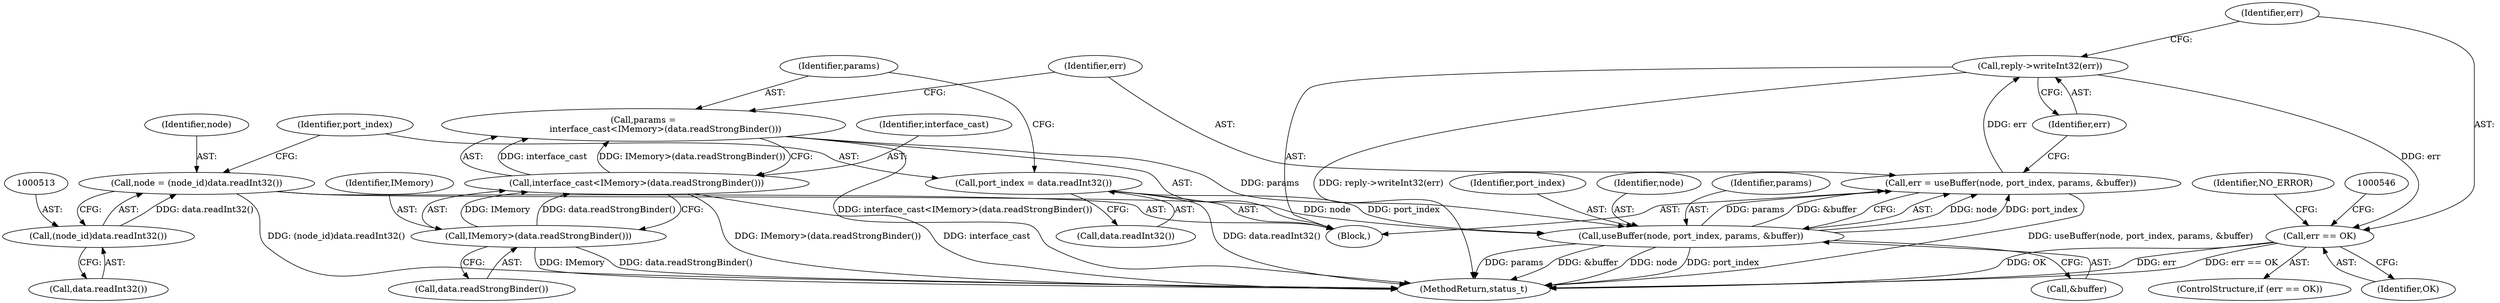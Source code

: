 digraph "0_Android_1171e7c047bf79e7c93342bb6a812c9edd86aa84@API" {
"1000537" [label="(Call,reply->writeInt32(err))"];
"1000529" [label="(Call,err = useBuffer(node, port_index, params, &buffer))"];
"1000531" [label="(Call,useBuffer(node, port_index, params, &buffer))"];
"1000510" [label="(Call,node = (node_id)data.readInt32())"];
"1000512" [label="(Call,(node_id)data.readInt32())"];
"1000516" [label="(Call,port_index = data.readInt32())"];
"1000520" [label="(Call,params =\n                interface_cast<IMemory>(data.readStrongBinder()))"];
"1000522" [label="(Call,interface_cast<IMemory>(data.readStrongBinder()))"];
"1000524" [label="(Call,IMemory>(data.readStrongBinder()))"];
"1000540" [label="(Call,err == OK)"];
"1000533" [label="(Identifier,port_index)"];
"1000525" [label="(Identifier,IMemory)"];
"1000504" [label="(Block,)"];
"1000512" [label="(Call,(node_id)data.readInt32())"];
"1000541" [label="(Identifier,err)"];
"1000516" [label="(Call,port_index = data.readInt32())"];
"1000526" [label="(Call,data.readStrongBinder())"];
"1000539" [label="(ControlStructure,if (err == OK))"];
"1000522" [label="(Call,interface_cast<IMemory>(data.readStrongBinder()))"];
"1000540" [label="(Call,err == OK)"];
"1000537" [label="(Call,reply->writeInt32(err))"];
"1000532" [label="(Identifier,node)"];
"1000531" [label="(Call,useBuffer(node, port_index, params, &buffer))"];
"1000529" [label="(Call,err = useBuffer(node, port_index, params, &buffer))"];
"1001075" [label="(MethodReturn,status_t)"];
"1000514" [label="(Call,data.readInt32())"];
"1000518" [label="(Call,data.readInt32())"];
"1000549" [label="(Identifier,NO_ERROR)"];
"1000542" [label="(Identifier,OK)"];
"1000520" [label="(Call,params =\n                interface_cast<IMemory>(data.readStrongBinder()))"];
"1000521" [label="(Identifier,params)"];
"1000530" [label="(Identifier,err)"];
"1000517" [label="(Identifier,port_index)"];
"1000538" [label="(Identifier,err)"];
"1000523" [label="(Identifier,interface_cast)"];
"1000524" [label="(Call,IMemory>(data.readStrongBinder()))"];
"1000511" [label="(Identifier,node)"];
"1000534" [label="(Identifier,params)"];
"1000535" [label="(Call,&buffer)"];
"1000510" [label="(Call,node = (node_id)data.readInt32())"];
"1000537" -> "1000504"  [label="AST: "];
"1000537" -> "1000538"  [label="CFG: "];
"1000538" -> "1000537"  [label="AST: "];
"1000541" -> "1000537"  [label="CFG: "];
"1000537" -> "1001075"  [label="DDG: reply->writeInt32(err)"];
"1000529" -> "1000537"  [label="DDG: err"];
"1000537" -> "1000540"  [label="DDG: err"];
"1000529" -> "1000504"  [label="AST: "];
"1000529" -> "1000531"  [label="CFG: "];
"1000530" -> "1000529"  [label="AST: "];
"1000531" -> "1000529"  [label="AST: "];
"1000538" -> "1000529"  [label="CFG: "];
"1000529" -> "1001075"  [label="DDG: useBuffer(node, port_index, params, &buffer)"];
"1000531" -> "1000529"  [label="DDG: node"];
"1000531" -> "1000529"  [label="DDG: port_index"];
"1000531" -> "1000529"  [label="DDG: params"];
"1000531" -> "1000529"  [label="DDG: &buffer"];
"1000531" -> "1000535"  [label="CFG: "];
"1000532" -> "1000531"  [label="AST: "];
"1000533" -> "1000531"  [label="AST: "];
"1000534" -> "1000531"  [label="AST: "];
"1000535" -> "1000531"  [label="AST: "];
"1000531" -> "1001075"  [label="DDG: port_index"];
"1000531" -> "1001075"  [label="DDG: params"];
"1000531" -> "1001075"  [label="DDG: &buffer"];
"1000531" -> "1001075"  [label="DDG: node"];
"1000510" -> "1000531"  [label="DDG: node"];
"1000516" -> "1000531"  [label="DDG: port_index"];
"1000520" -> "1000531"  [label="DDG: params"];
"1000510" -> "1000504"  [label="AST: "];
"1000510" -> "1000512"  [label="CFG: "];
"1000511" -> "1000510"  [label="AST: "];
"1000512" -> "1000510"  [label="AST: "];
"1000517" -> "1000510"  [label="CFG: "];
"1000510" -> "1001075"  [label="DDG: (node_id)data.readInt32()"];
"1000512" -> "1000510"  [label="DDG: data.readInt32()"];
"1000512" -> "1000514"  [label="CFG: "];
"1000513" -> "1000512"  [label="AST: "];
"1000514" -> "1000512"  [label="AST: "];
"1000516" -> "1000504"  [label="AST: "];
"1000516" -> "1000518"  [label="CFG: "];
"1000517" -> "1000516"  [label="AST: "];
"1000518" -> "1000516"  [label="AST: "];
"1000521" -> "1000516"  [label="CFG: "];
"1000516" -> "1001075"  [label="DDG: data.readInt32()"];
"1000520" -> "1000504"  [label="AST: "];
"1000520" -> "1000522"  [label="CFG: "];
"1000521" -> "1000520"  [label="AST: "];
"1000522" -> "1000520"  [label="AST: "];
"1000530" -> "1000520"  [label="CFG: "];
"1000520" -> "1001075"  [label="DDG: interface_cast<IMemory>(data.readStrongBinder())"];
"1000522" -> "1000520"  [label="DDG: interface_cast"];
"1000522" -> "1000520"  [label="DDG: IMemory>(data.readStrongBinder())"];
"1000522" -> "1000524"  [label="CFG: "];
"1000523" -> "1000522"  [label="AST: "];
"1000524" -> "1000522"  [label="AST: "];
"1000522" -> "1001075"  [label="DDG: IMemory>(data.readStrongBinder())"];
"1000522" -> "1001075"  [label="DDG: interface_cast"];
"1000524" -> "1000522"  [label="DDG: IMemory"];
"1000524" -> "1000522"  [label="DDG: data.readStrongBinder()"];
"1000524" -> "1000526"  [label="CFG: "];
"1000525" -> "1000524"  [label="AST: "];
"1000526" -> "1000524"  [label="AST: "];
"1000524" -> "1001075"  [label="DDG: IMemory"];
"1000524" -> "1001075"  [label="DDG: data.readStrongBinder()"];
"1000540" -> "1000539"  [label="AST: "];
"1000540" -> "1000542"  [label="CFG: "];
"1000541" -> "1000540"  [label="AST: "];
"1000542" -> "1000540"  [label="AST: "];
"1000546" -> "1000540"  [label="CFG: "];
"1000549" -> "1000540"  [label="CFG: "];
"1000540" -> "1001075"  [label="DDG: err == OK"];
"1000540" -> "1001075"  [label="DDG: OK"];
"1000540" -> "1001075"  [label="DDG: err"];
}

